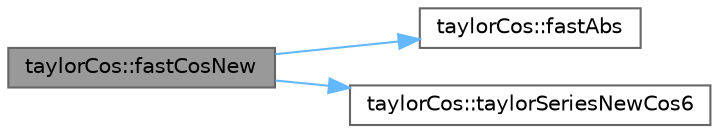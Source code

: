 digraph "taylorCos::fastCosNew"
{
 // LATEX_PDF_SIZE
  bgcolor="transparent";
  edge [fontname=Helvetica,fontsize=10,labelfontname=Helvetica,labelfontsize=10];
  node [fontname=Helvetica,fontsize=10,shape=box,height=0.2,width=0.4];
  rankdir="LR";
  Node1 [id="Node000001",label="taylorCos::fastCosNew",height=0.2,width=0.4,color="gray40", fillcolor="grey60", style="filled", fontcolor="black",tooltip=" "];
  Node1 -> Node2 [id="edge5_Node000001_Node000002",color="steelblue1",style="solid",tooltip=" "];
  Node2 [id="Node000002",label="taylorCos::fastAbs",height=0.2,width=0.4,color="grey40", fillcolor="white", style="filled",URL="$namespacetaylor_cos.html#a6db7e70257ba3c3e917253f6094f550f",tooltip=" "];
  Node1 -> Node3 [id="edge6_Node000001_Node000003",color="steelblue1",style="solid",tooltip=" "];
  Node3 [id="Node000003",label="taylorCos::taylorSeriesNewCos6",height=0.2,width=0.4,color="grey40", fillcolor="white", style="filled",URL="$namespacetaylor_cos.html#abb8ab8422f3ecf66b470943af3518606",tooltip=" "];
}

